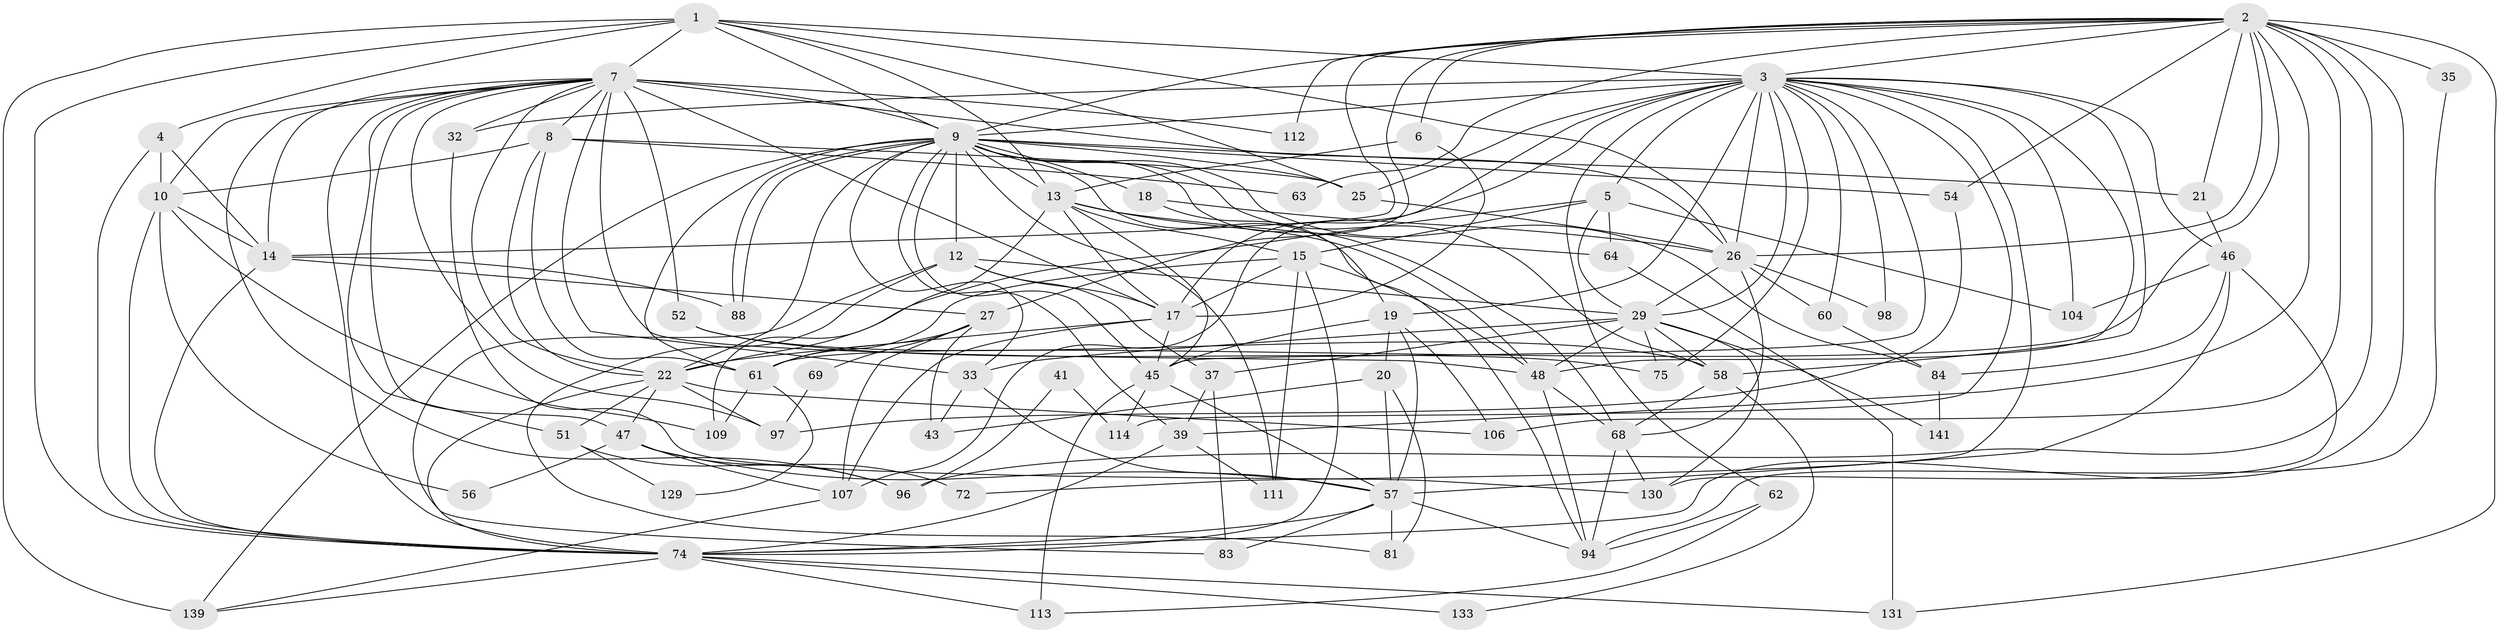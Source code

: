 // original degree distribution, {4: 0.273972602739726, 3: 0.273972602739726, 2: 0.15753424657534246, 12: 0.00684931506849315, 5: 0.1232876712328767, 6: 0.1095890410958904, 9: 0.00684931506849315, 7: 0.03424657534246575, 8: 0.0136986301369863}
// Generated by graph-tools (version 1.1) at 2025/18/03/04/25 18:18:44]
// undirected, 73 vertices, 203 edges
graph export_dot {
graph [start="1"]
  node [color=gray90,style=filled];
  1 [super="+34+125"];
  2 [super="+28+16+53"];
  3 [super="+92+79+73"];
  4 [super="+89"];
  5 [super="+110"];
  6;
  7 [super="+55+42"];
  8 [super="+70+108"];
  9 [super="+50+105+36+119+11"];
  10 [super="+118"];
  12 [super="+38+31"];
  13 [super="+24+80"];
  14 [super="+23"];
  15 [super="+30+132"];
  17 [super="+49+67"];
  18;
  19 [super="+44+65"];
  20;
  21;
  22 [super="+78"];
  25 [super="+137"];
  26 [super="+93"];
  27;
  29 [super="+91+140"];
  32;
  33 [super="+138"];
  35;
  37;
  39;
  41;
  43;
  45 [super="+100"];
  46 [super="+77"];
  47 [super="+90"];
  48 [super="+123"];
  51;
  52;
  54;
  56;
  57 [super="+121"];
  58 [super="+134+116"];
  60 [super="+82"];
  61 [super="+66"];
  62;
  63;
  64;
  68 [super="+117"];
  69;
  72;
  74 [super="+145+87"];
  75;
  81;
  83;
  84;
  88;
  94 [super="+103"];
  96;
  97;
  98;
  104;
  106;
  107 [super="+143+136"];
  109;
  111;
  112;
  113;
  114;
  129;
  130;
  131;
  133;
  139;
  141;
  1 -- 7 [weight=2];
  1 -- 9;
  1 -- 139;
  1 -- 3;
  1 -- 26;
  1 -- 4;
  1 -- 13;
  1 -- 25;
  1 -- 74;
  2 -- 63;
  2 -- 96 [weight=2];
  2 -- 35;
  2 -- 131;
  2 -- 6;
  2 -- 9;
  2 -- 106;
  2 -- 21;
  2 -- 27;
  2 -- 61 [weight=2];
  2 -- 39;
  2 -- 14;
  2 -- 112;
  2 -- 54;
  2 -- 26;
  2 -- 3;
  2 -- 74;
  3 -- 9;
  3 -- 72;
  3 -- 75;
  3 -- 19 [weight=2];
  3 -- 26 [weight=2];
  3 -- 29;
  3 -- 98;
  3 -- 104;
  3 -- 107;
  3 -- 45;
  3 -- 46;
  3 -- 48;
  3 -- 114;
  3 -- 62;
  3 -- 32;
  3 -- 25;
  3 -- 60;
  3 -- 58;
  3 -- 17;
  3 -- 5;
  4 -- 14;
  4 -- 10;
  4 -- 74;
  5 -- 64;
  5 -- 22;
  5 -- 104;
  5 -- 29;
  5 -- 15 [weight=2];
  6 -- 17;
  6 -- 13;
  7 -- 14;
  7 -- 26;
  7 -- 52;
  7 -- 10;
  7 -- 8;
  7 -- 32;
  7 -- 96;
  7 -- 97;
  7 -- 9 [weight=4];
  7 -- 47;
  7 -- 112;
  7 -- 48;
  7 -- 51;
  7 -- 22;
  7 -- 17;
  7 -- 33;
  7 -- 74;
  8 -- 61;
  8 -- 25;
  8 -- 22;
  8 -- 63;
  8 -- 10;
  9 -- 88 [weight=2];
  9 -- 88;
  9 -- 45;
  9 -- 111;
  9 -- 84;
  9 -- 94;
  9 -- 33;
  9 -- 21;
  9 -- 139;
  9 -- 39;
  9 -- 18;
  9 -- 22;
  9 -- 68;
  9 -- 54;
  9 -- 12;
  9 -- 61;
  9 -- 25;
  9 -- 13;
  9 -- 58;
  10 -- 56;
  10 -- 109;
  10 -- 14;
  10 -- 74;
  12 -- 81;
  12 -- 17;
  12 -- 37;
  12 -- 83;
  12 -- 29;
  13 -- 64;
  13 -- 109;
  13 -- 15;
  13 -- 48;
  13 -- 45;
  13 -- 17;
  14 -- 88;
  14 -- 27;
  14 -- 74;
  15 -- 61;
  15 -- 74;
  15 -- 48;
  15 -- 17;
  15 -- 111;
  17 -- 45;
  17 -- 22;
  17 -- 107;
  18 -- 26;
  18 -- 19;
  19 -- 106;
  19 -- 20;
  19 -- 45;
  19 -- 57;
  20 -- 43;
  20 -- 81;
  20 -- 57;
  21 -- 46;
  22 -- 51;
  22 -- 97;
  22 -- 106 [weight=2];
  22 -- 74;
  22 -- 47;
  25 -- 26;
  26 -- 98;
  26 -- 68;
  26 -- 60;
  26 -- 29;
  27 -- 43;
  27 -- 69;
  27 -- 107;
  27 -- 61;
  29 -- 130;
  29 -- 141;
  29 -- 48;
  29 -- 75;
  29 -- 37;
  29 -- 58;
  29 -- 33;
  32 -- 130;
  33 -- 43;
  33 -- 57;
  35 -- 94;
  37 -- 39;
  37 -- 83;
  39 -- 111;
  39 -- 74;
  41 -- 96;
  41 -- 114;
  45 -- 114;
  45 -- 113;
  45 -- 57;
  46 -- 130;
  46 -- 104;
  46 -- 57;
  46 -- 84;
  47 -- 56;
  47 -- 72;
  47 -- 57;
  47 -- 107;
  48 -- 94;
  48 -- 68;
  51 -- 96;
  51 -- 129;
  52 -- 75;
  52 -- 58;
  54 -- 97;
  57 -- 83;
  57 -- 94;
  57 -- 81;
  57 -- 74;
  58 -- 68;
  58 -- 133;
  60 -- 84;
  61 -- 109;
  61 -- 129;
  62 -- 113;
  62 -- 94;
  64 -- 131;
  68 -- 130;
  68 -- 94;
  69 -- 97;
  74 -- 131;
  74 -- 133;
  74 -- 139;
  74 -- 113;
  84 -- 141;
  107 -- 139;
}
